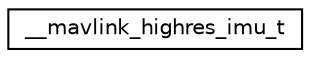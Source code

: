 digraph "Graphical Class Hierarchy"
{
 // INTERACTIVE_SVG=YES
  edge [fontname="Helvetica",fontsize="10",labelfontname="Helvetica",labelfontsize="10"];
  node [fontname="Helvetica",fontsize="10",shape=record];
  rankdir="LR";
  Node1 [label="__mavlink_highres_imu_t",height=0.2,width=0.4,color="black", fillcolor="white", style="filled",URL="$struct____mavlink__highres__imu__t.html"];
}
